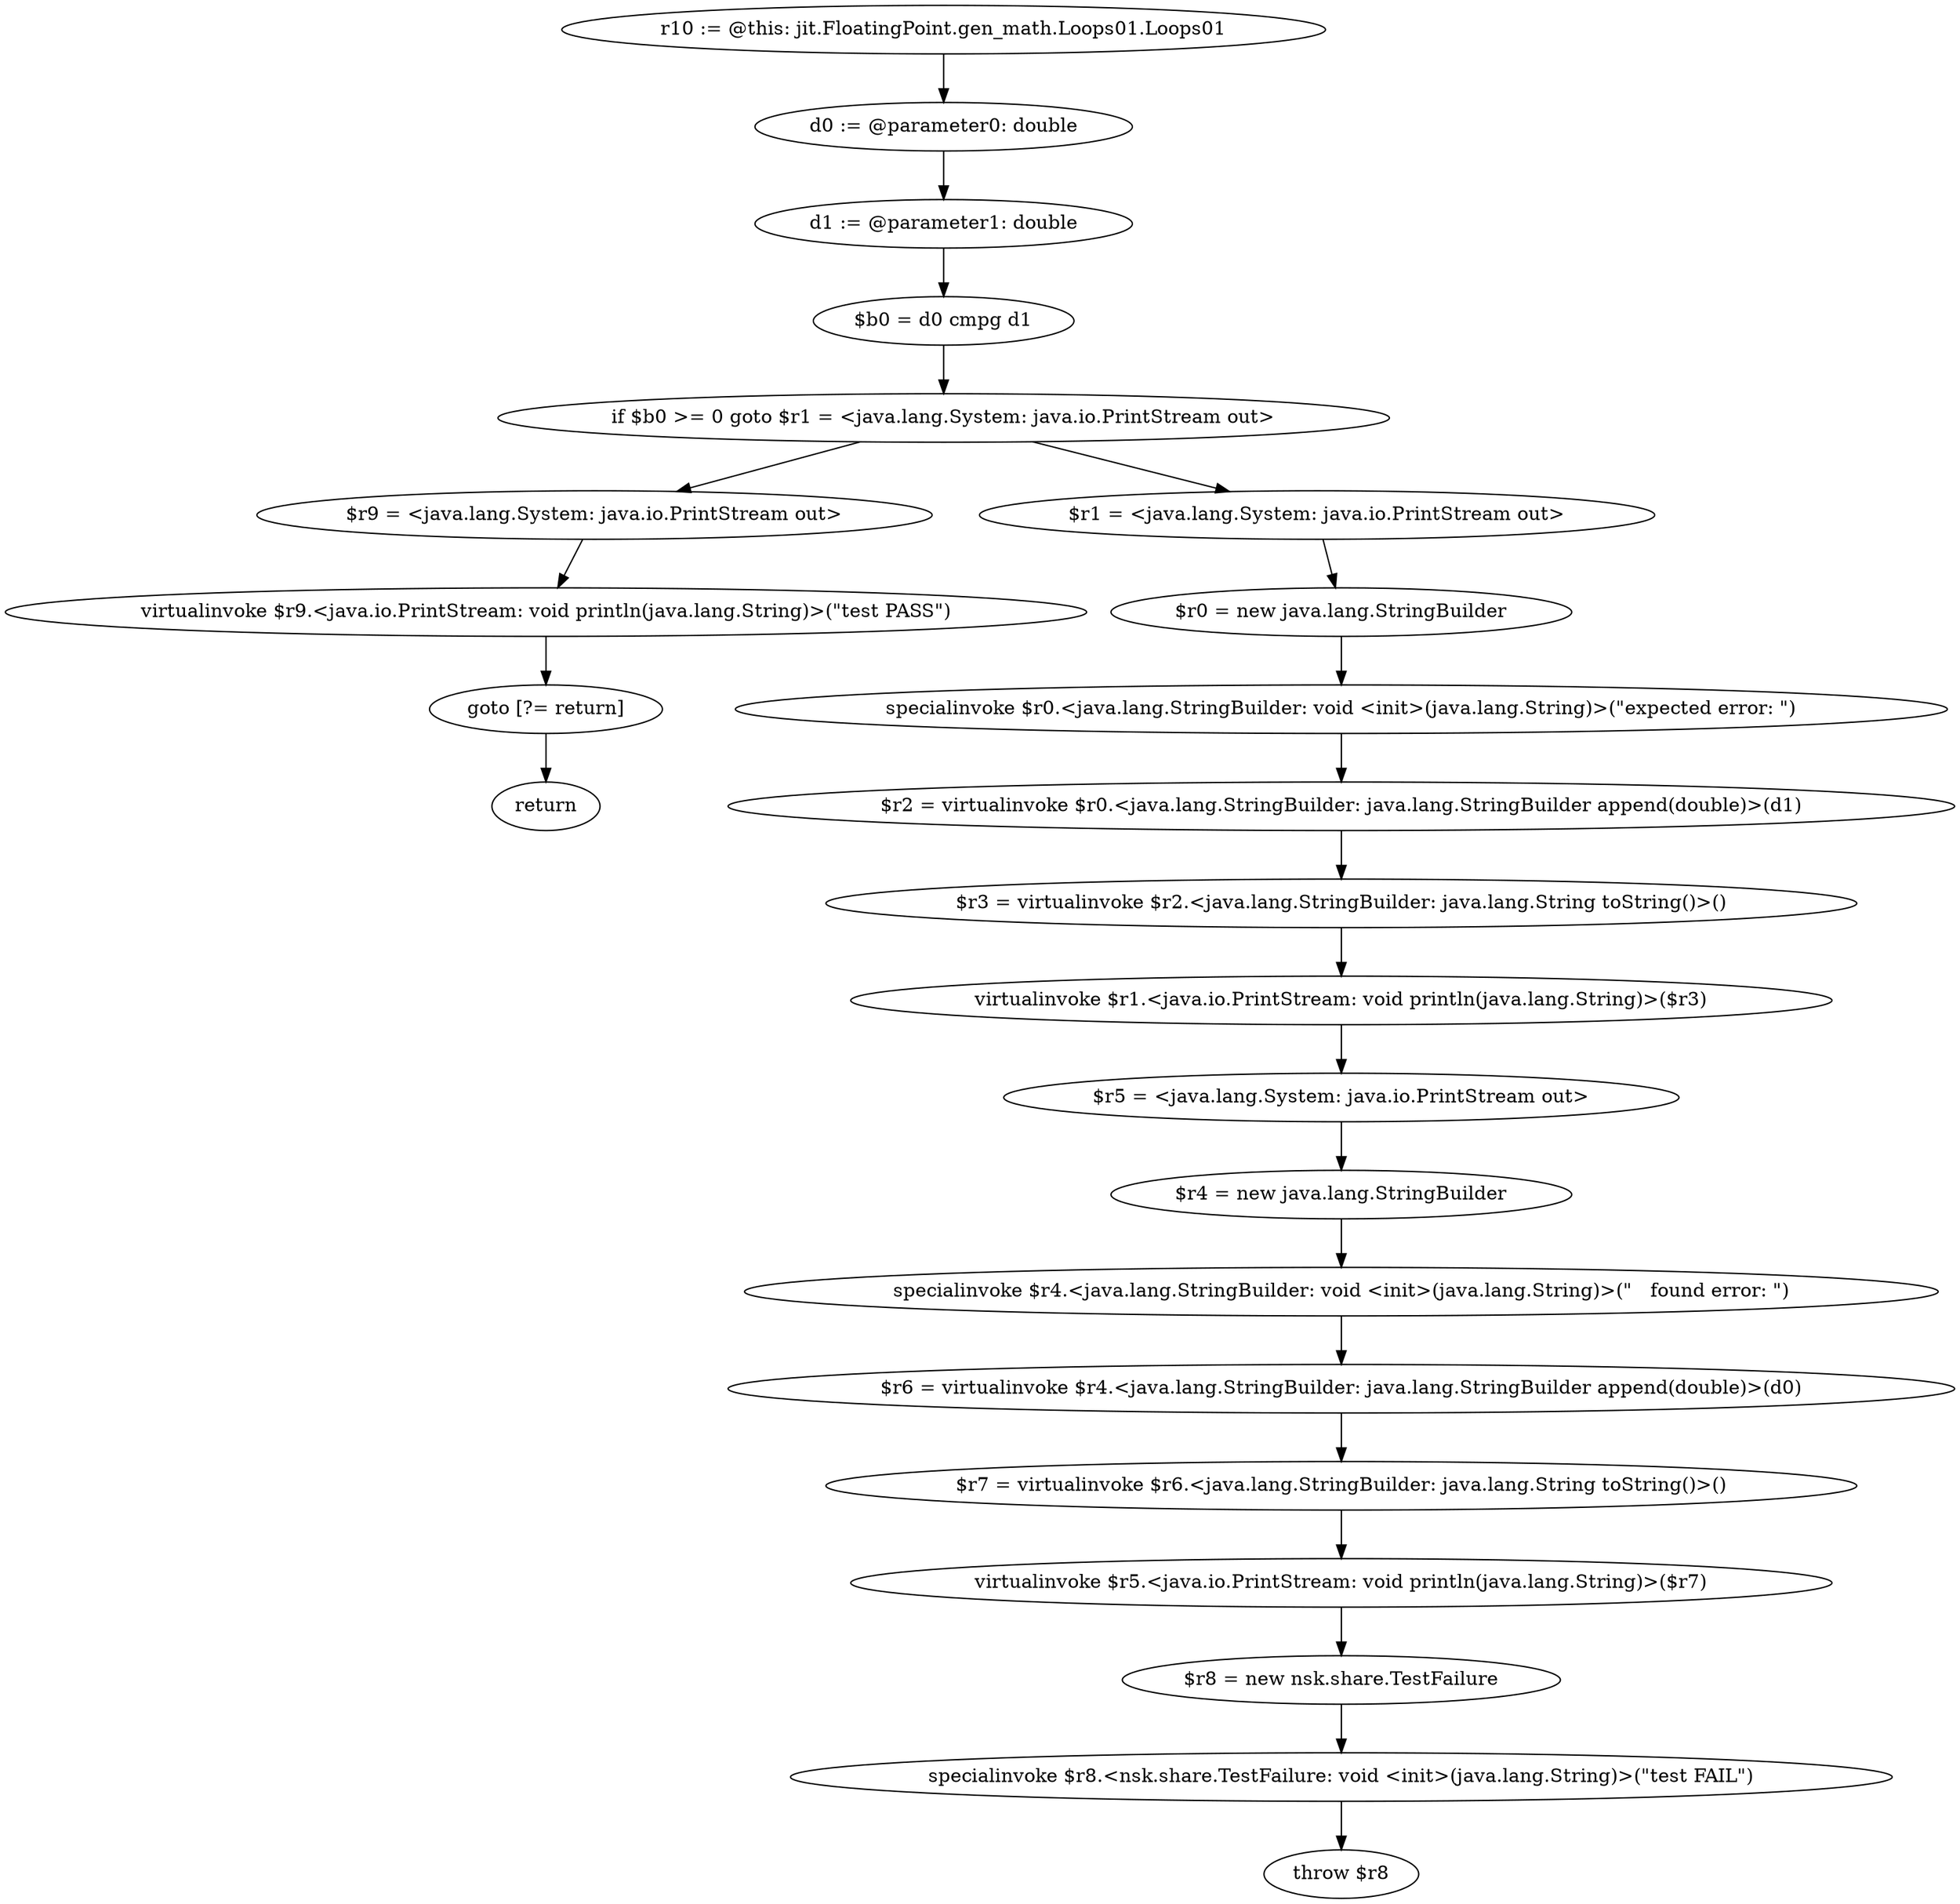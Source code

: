 digraph "unitGraph" {
    "r10 := @this: jit.FloatingPoint.gen_math.Loops01.Loops01"
    "d0 := @parameter0: double"
    "d1 := @parameter1: double"
    "$b0 = d0 cmpg d1"
    "if $b0 >= 0 goto $r1 = <java.lang.System: java.io.PrintStream out>"
    "$r9 = <java.lang.System: java.io.PrintStream out>"
    "virtualinvoke $r9.<java.io.PrintStream: void println(java.lang.String)>(\"test PASS\")"
    "goto [?= return]"
    "$r1 = <java.lang.System: java.io.PrintStream out>"
    "$r0 = new java.lang.StringBuilder"
    "specialinvoke $r0.<java.lang.StringBuilder: void <init>(java.lang.String)>(\"expected error: \")"
    "$r2 = virtualinvoke $r0.<java.lang.StringBuilder: java.lang.StringBuilder append(double)>(d1)"
    "$r3 = virtualinvoke $r2.<java.lang.StringBuilder: java.lang.String toString()>()"
    "virtualinvoke $r1.<java.io.PrintStream: void println(java.lang.String)>($r3)"
    "$r5 = <java.lang.System: java.io.PrintStream out>"
    "$r4 = new java.lang.StringBuilder"
    "specialinvoke $r4.<java.lang.StringBuilder: void <init>(java.lang.String)>(\"   found error: \")"
    "$r6 = virtualinvoke $r4.<java.lang.StringBuilder: java.lang.StringBuilder append(double)>(d0)"
    "$r7 = virtualinvoke $r6.<java.lang.StringBuilder: java.lang.String toString()>()"
    "virtualinvoke $r5.<java.io.PrintStream: void println(java.lang.String)>($r7)"
    "$r8 = new nsk.share.TestFailure"
    "specialinvoke $r8.<nsk.share.TestFailure: void <init>(java.lang.String)>(\"test FAIL\")"
    "throw $r8"
    "return"
    "r10 := @this: jit.FloatingPoint.gen_math.Loops01.Loops01"->"d0 := @parameter0: double";
    "d0 := @parameter0: double"->"d1 := @parameter1: double";
    "d1 := @parameter1: double"->"$b0 = d0 cmpg d1";
    "$b0 = d0 cmpg d1"->"if $b0 >= 0 goto $r1 = <java.lang.System: java.io.PrintStream out>";
    "if $b0 >= 0 goto $r1 = <java.lang.System: java.io.PrintStream out>"->"$r9 = <java.lang.System: java.io.PrintStream out>";
    "if $b0 >= 0 goto $r1 = <java.lang.System: java.io.PrintStream out>"->"$r1 = <java.lang.System: java.io.PrintStream out>";
    "$r9 = <java.lang.System: java.io.PrintStream out>"->"virtualinvoke $r9.<java.io.PrintStream: void println(java.lang.String)>(\"test PASS\")";
    "virtualinvoke $r9.<java.io.PrintStream: void println(java.lang.String)>(\"test PASS\")"->"goto [?= return]";
    "goto [?= return]"->"return";
    "$r1 = <java.lang.System: java.io.PrintStream out>"->"$r0 = new java.lang.StringBuilder";
    "$r0 = new java.lang.StringBuilder"->"specialinvoke $r0.<java.lang.StringBuilder: void <init>(java.lang.String)>(\"expected error: \")";
    "specialinvoke $r0.<java.lang.StringBuilder: void <init>(java.lang.String)>(\"expected error: \")"->"$r2 = virtualinvoke $r0.<java.lang.StringBuilder: java.lang.StringBuilder append(double)>(d1)";
    "$r2 = virtualinvoke $r0.<java.lang.StringBuilder: java.lang.StringBuilder append(double)>(d1)"->"$r3 = virtualinvoke $r2.<java.lang.StringBuilder: java.lang.String toString()>()";
    "$r3 = virtualinvoke $r2.<java.lang.StringBuilder: java.lang.String toString()>()"->"virtualinvoke $r1.<java.io.PrintStream: void println(java.lang.String)>($r3)";
    "virtualinvoke $r1.<java.io.PrintStream: void println(java.lang.String)>($r3)"->"$r5 = <java.lang.System: java.io.PrintStream out>";
    "$r5 = <java.lang.System: java.io.PrintStream out>"->"$r4 = new java.lang.StringBuilder";
    "$r4 = new java.lang.StringBuilder"->"specialinvoke $r4.<java.lang.StringBuilder: void <init>(java.lang.String)>(\"   found error: \")";
    "specialinvoke $r4.<java.lang.StringBuilder: void <init>(java.lang.String)>(\"   found error: \")"->"$r6 = virtualinvoke $r4.<java.lang.StringBuilder: java.lang.StringBuilder append(double)>(d0)";
    "$r6 = virtualinvoke $r4.<java.lang.StringBuilder: java.lang.StringBuilder append(double)>(d0)"->"$r7 = virtualinvoke $r6.<java.lang.StringBuilder: java.lang.String toString()>()";
    "$r7 = virtualinvoke $r6.<java.lang.StringBuilder: java.lang.String toString()>()"->"virtualinvoke $r5.<java.io.PrintStream: void println(java.lang.String)>($r7)";
    "virtualinvoke $r5.<java.io.PrintStream: void println(java.lang.String)>($r7)"->"$r8 = new nsk.share.TestFailure";
    "$r8 = new nsk.share.TestFailure"->"specialinvoke $r8.<nsk.share.TestFailure: void <init>(java.lang.String)>(\"test FAIL\")";
    "specialinvoke $r8.<nsk.share.TestFailure: void <init>(java.lang.String)>(\"test FAIL\")"->"throw $r8";
}
